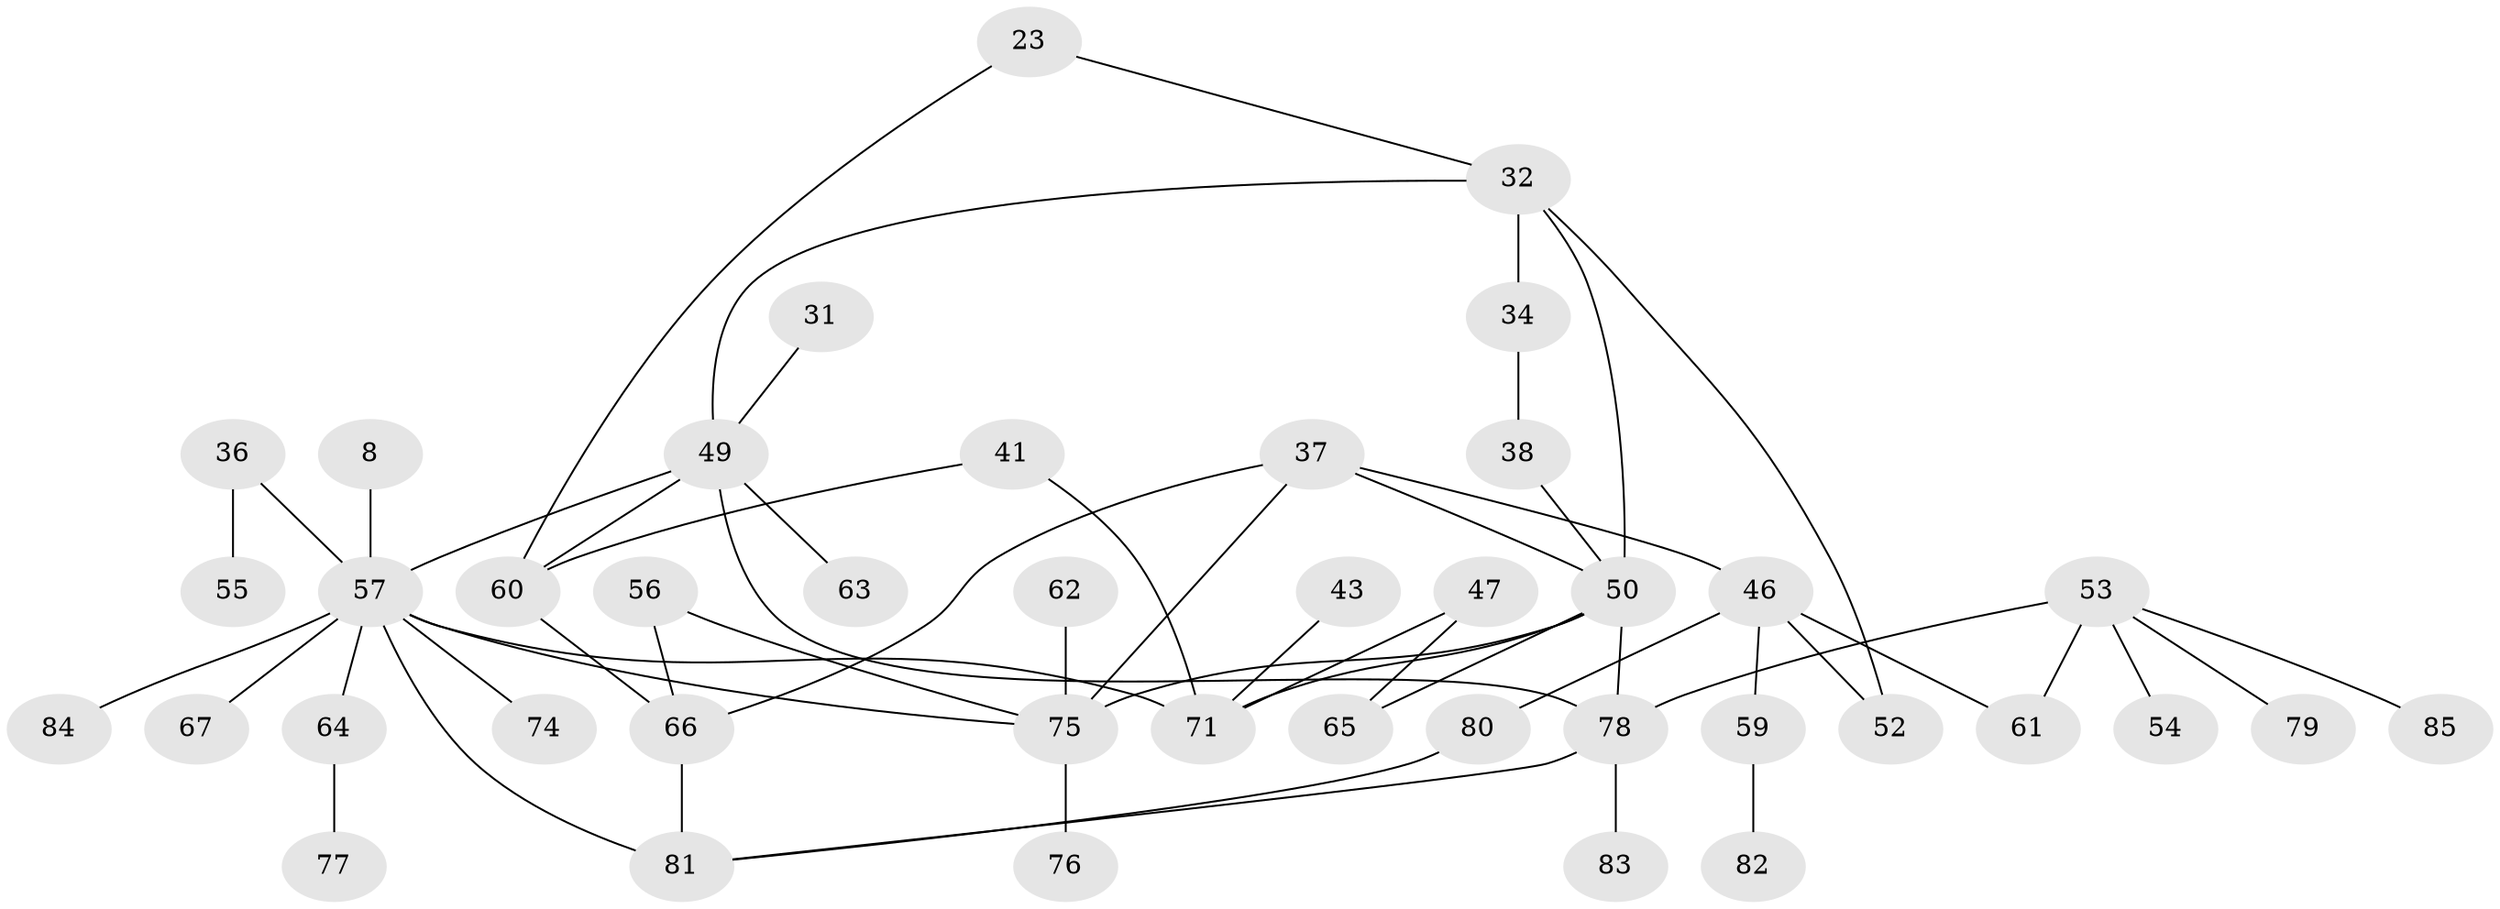 // original degree distribution, {5: 0.09411764705882353, 7: 0.023529411764705882, 4: 0.07058823529411765, 3: 0.2235294117647059, 2: 0.3411764705882353, 1: 0.2235294117647059, 6: 0.023529411764705882}
// Generated by graph-tools (version 1.1) at 2025/42/03/09/25 04:42:48]
// undirected, 42 vertices, 56 edges
graph export_dot {
graph [start="1"]
  node [color=gray90,style=filled];
  8;
  23 [super="+20"];
  31;
  32 [super="+14"];
  34;
  36;
  37 [super="+16+33"];
  38;
  41;
  43;
  46 [super="+30"];
  47;
  49 [super="+13+22"];
  50 [super="+10+28"];
  52;
  53 [super="+40"];
  54;
  55;
  56;
  57 [super="+6+42+5"];
  59;
  60 [super="+18"];
  61;
  62 [super="+58"];
  63;
  64 [super="+9"];
  65;
  66 [super="+1"];
  67;
  71 [super="+29+68+25"];
  74;
  75 [super="+73+39"];
  76;
  77;
  78 [super="+26+19"];
  79;
  80 [super="+48"];
  81 [super="+72+2"];
  82;
  83;
  84;
  85 [super="+7"];
  8 -- 57;
  23 -- 60;
  23 -- 32;
  31 -- 49;
  32 -- 52;
  32 -- 34;
  32 -- 50 [weight=2];
  32 -- 49 [weight=2];
  34 -- 38;
  36 -- 55;
  36 -- 57;
  37 -- 50;
  37 -- 66;
  37 -- 46;
  37 -- 75;
  38 -- 50;
  41 -- 60;
  41 -- 71;
  43 -- 71;
  46 -- 59;
  46 -- 52;
  46 -- 61;
  46 -- 80;
  47 -- 65;
  47 -- 71;
  49 -- 57;
  49 -- 60 [weight=3];
  49 -- 78;
  49 -- 63;
  50 -- 65;
  50 -- 78;
  50 -- 71;
  50 -- 75;
  53 -- 54;
  53 -- 78 [weight=2];
  53 -- 61;
  53 -- 79;
  53 -- 85;
  56 -- 66;
  56 -- 75;
  57 -- 67;
  57 -- 74;
  57 -- 81 [weight=3];
  57 -- 84;
  57 -- 71 [weight=3];
  57 -- 64;
  57 -- 75;
  59 -- 82;
  60 -- 66;
  62 -- 75 [weight=3];
  64 -- 77;
  66 -- 81 [weight=3];
  75 -- 76;
  78 -- 83;
  78 -- 81;
  80 -- 81;
}
